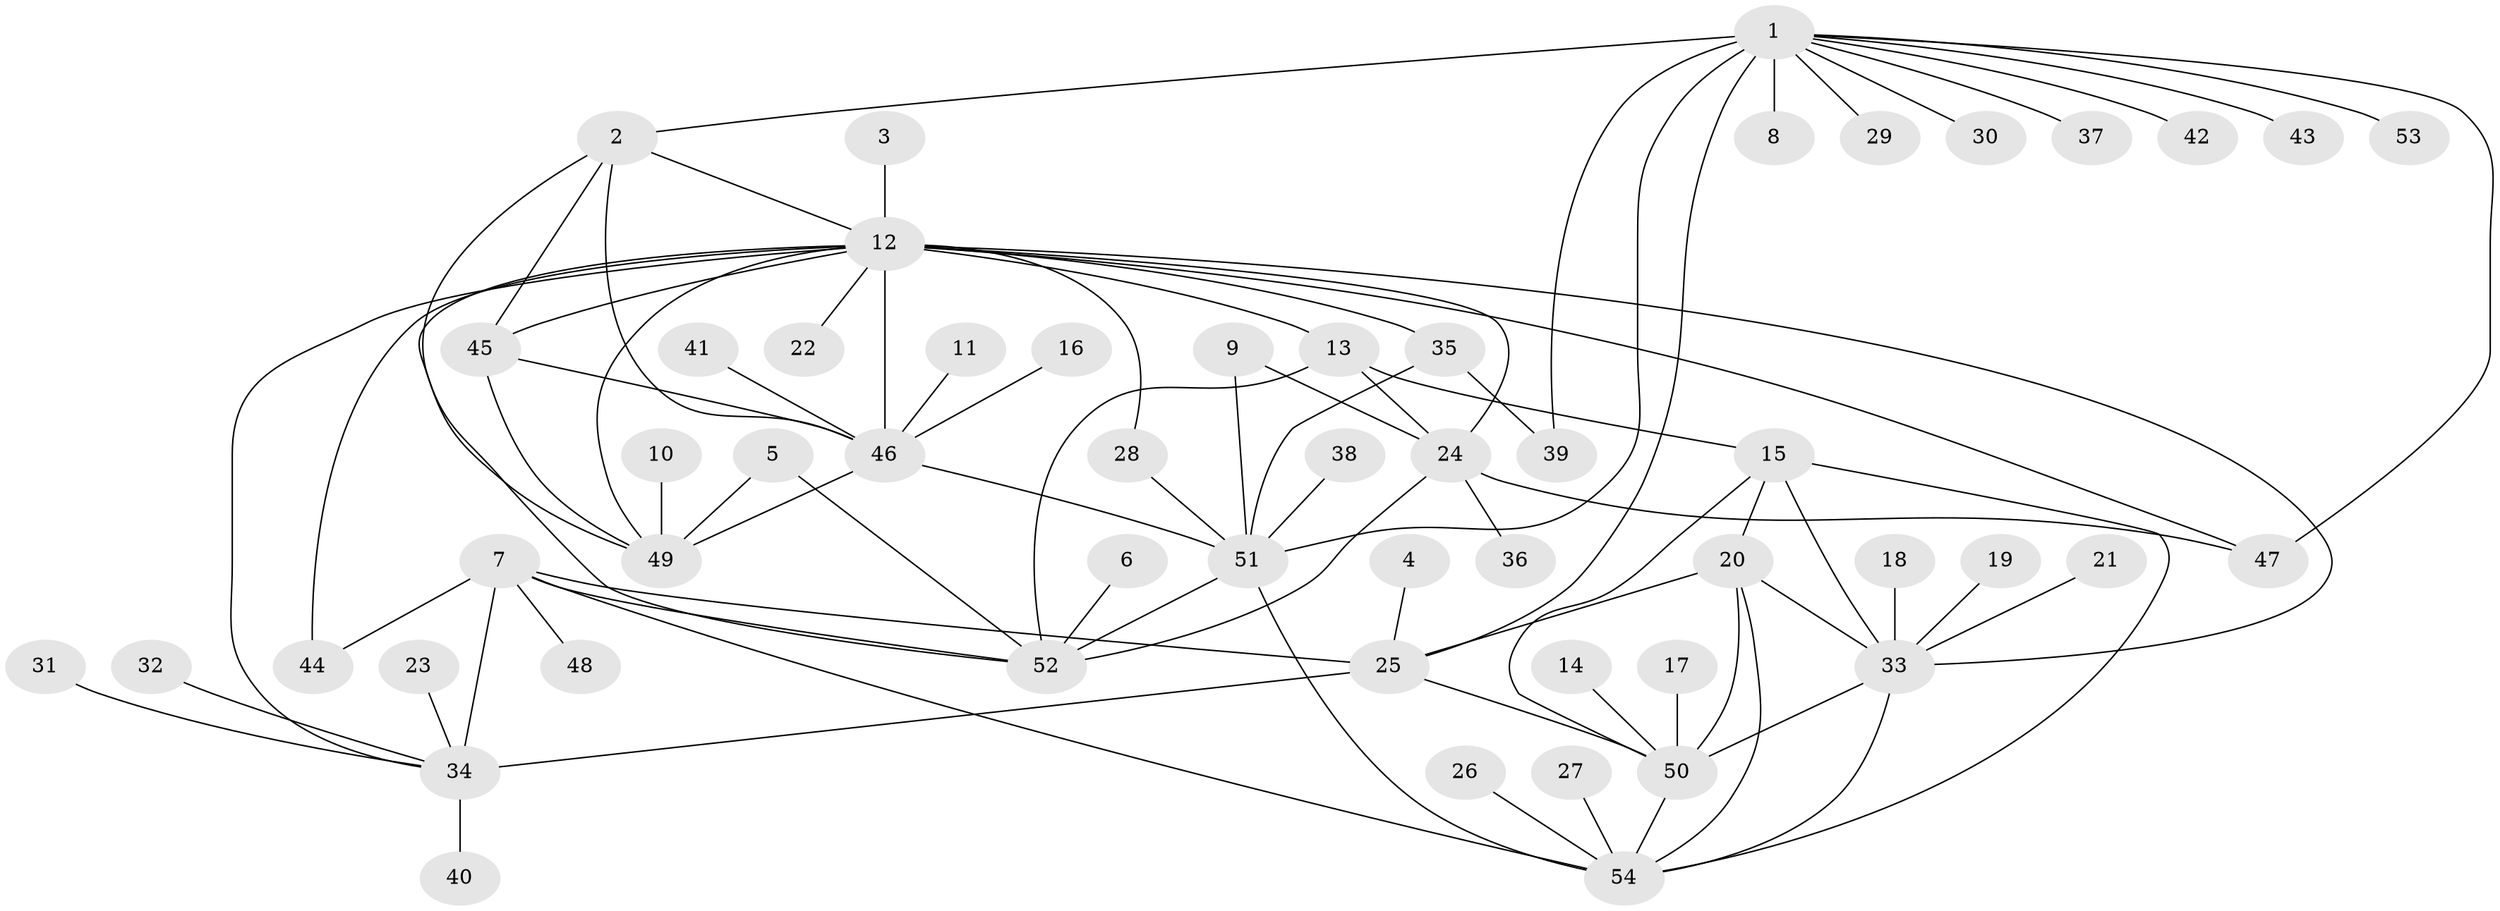 // original degree distribution, {12: 0.009259259259259259, 7: 0.037037037037037035, 8: 0.027777777777777776, 5: 0.046296296296296294, 10: 0.037037037037037035, 6: 0.046296296296296294, 9: 0.018518518518518517, 11: 0.018518518518518517, 1: 0.5185185185185185, 2: 0.19444444444444445, 3: 0.046296296296296294}
// Generated by graph-tools (version 1.1) at 2025/50/03/09/25 03:50:33]
// undirected, 54 vertices, 86 edges
graph export_dot {
graph [start="1"]
  node [color=gray90,style=filled];
  1;
  2;
  3;
  4;
  5;
  6;
  7;
  8;
  9;
  10;
  11;
  12;
  13;
  14;
  15;
  16;
  17;
  18;
  19;
  20;
  21;
  22;
  23;
  24;
  25;
  26;
  27;
  28;
  29;
  30;
  31;
  32;
  33;
  34;
  35;
  36;
  37;
  38;
  39;
  40;
  41;
  42;
  43;
  44;
  45;
  46;
  47;
  48;
  49;
  50;
  51;
  52;
  53;
  54;
  1 -- 2 [weight=1.0];
  1 -- 8 [weight=1.0];
  1 -- 25 [weight=1.0];
  1 -- 29 [weight=1.0];
  1 -- 30 [weight=1.0];
  1 -- 37 [weight=1.0];
  1 -- 39 [weight=1.0];
  1 -- 42 [weight=1.0];
  1 -- 43 [weight=1.0];
  1 -- 47 [weight=1.0];
  1 -- 51 [weight=4.0];
  1 -- 53 [weight=1.0];
  2 -- 12 [weight=1.0];
  2 -- 45 [weight=1.0];
  2 -- 46 [weight=1.0];
  2 -- 49 [weight=1.0];
  3 -- 12 [weight=1.0];
  4 -- 25 [weight=1.0];
  5 -- 49 [weight=1.0];
  5 -- 52 [weight=1.0];
  6 -- 52 [weight=1.0];
  7 -- 25 [weight=3.0];
  7 -- 34 [weight=3.0];
  7 -- 44 [weight=1.0];
  7 -- 48 [weight=1.0];
  7 -- 52 [weight=1.0];
  7 -- 54 [weight=1.0];
  9 -- 24 [weight=1.0];
  9 -- 51 [weight=1.0];
  10 -- 49 [weight=1.0];
  11 -- 46 [weight=1.0];
  12 -- 13 [weight=2.0];
  12 -- 22 [weight=1.0];
  12 -- 24 [weight=1.0];
  12 -- 28 [weight=1.0];
  12 -- 33 [weight=1.0];
  12 -- 34 [weight=1.0];
  12 -- 35 [weight=1.0];
  12 -- 44 [weight=1.0];
  12 -- 45 [weight=1.0];
  12 -- 46 [weight=2.0];
  12 -- 47 [weight=1.0];
  12 -- 49 [weight=1.0];
  12 -- 52 [weight=1.0];
  13 -- 15 [weight=1.0];
  13 -- 24 [weight=2.0];
  13 -- 52 [weight=2.0];
  14 -- 50 [weight=1.0];
  15 -- 20 [weight=1.0];
  15 -- 33 [weight=1.0];
  15 -- 50 [weight=1.0];
  15 -- 54 [weight=1.0];
  16 -- 46 [weight=1.0];
  17 -- 50 [weight=1.0];
  18 -- 33 [weight=1.0];
  19 -- 33 [weight=1.0];
  20 -- 25 [weight=1.0];
  20 -- 33 [weight=1.0];
  20 -- 50 [weight=1.0];
  20 -- 54 [weight=1.0];
  21 -- 33 [weight=1.0];
  23 -- 34 [weight=1.0];
  24 -- 36 [weight=1.0];
  24 -- 47 [weight=1.0];
  24 -- 52 [weight=1.0];
  25 -- 34 [weight=1.0];
  25 -- 50 [weight=1.0];
  26 -- 54 [weight=1.0];
  27 -- 54 [weight=1.0];
  28 -- 51 [weight=1.0];
  31 -- 34 [weight=1.0];
  32 -- 34 [weight=1.0];
  33 -- 50 [weight=1.0];
  33 -- 54 [weight=1.0];
  34 -- 40 [weight=1.0];
  35 -- 39 [weight=1.0];
  35 -- 51 [weight=1.0];
  38 -- 51 [weight=1.0];
  41 -- 46 [weight=1.0];
  45 -- 46 [weight=1.0];
  45 -- 49 [weight=1.0];
  46 -- 49 [weight=1.0];
  46 -- 51 [weight=1.0];
  50 -- 54 [weight=1.0];
  51 -- 52 [weight=1.0];
  51 -- 54 [weight=1.0];
}
